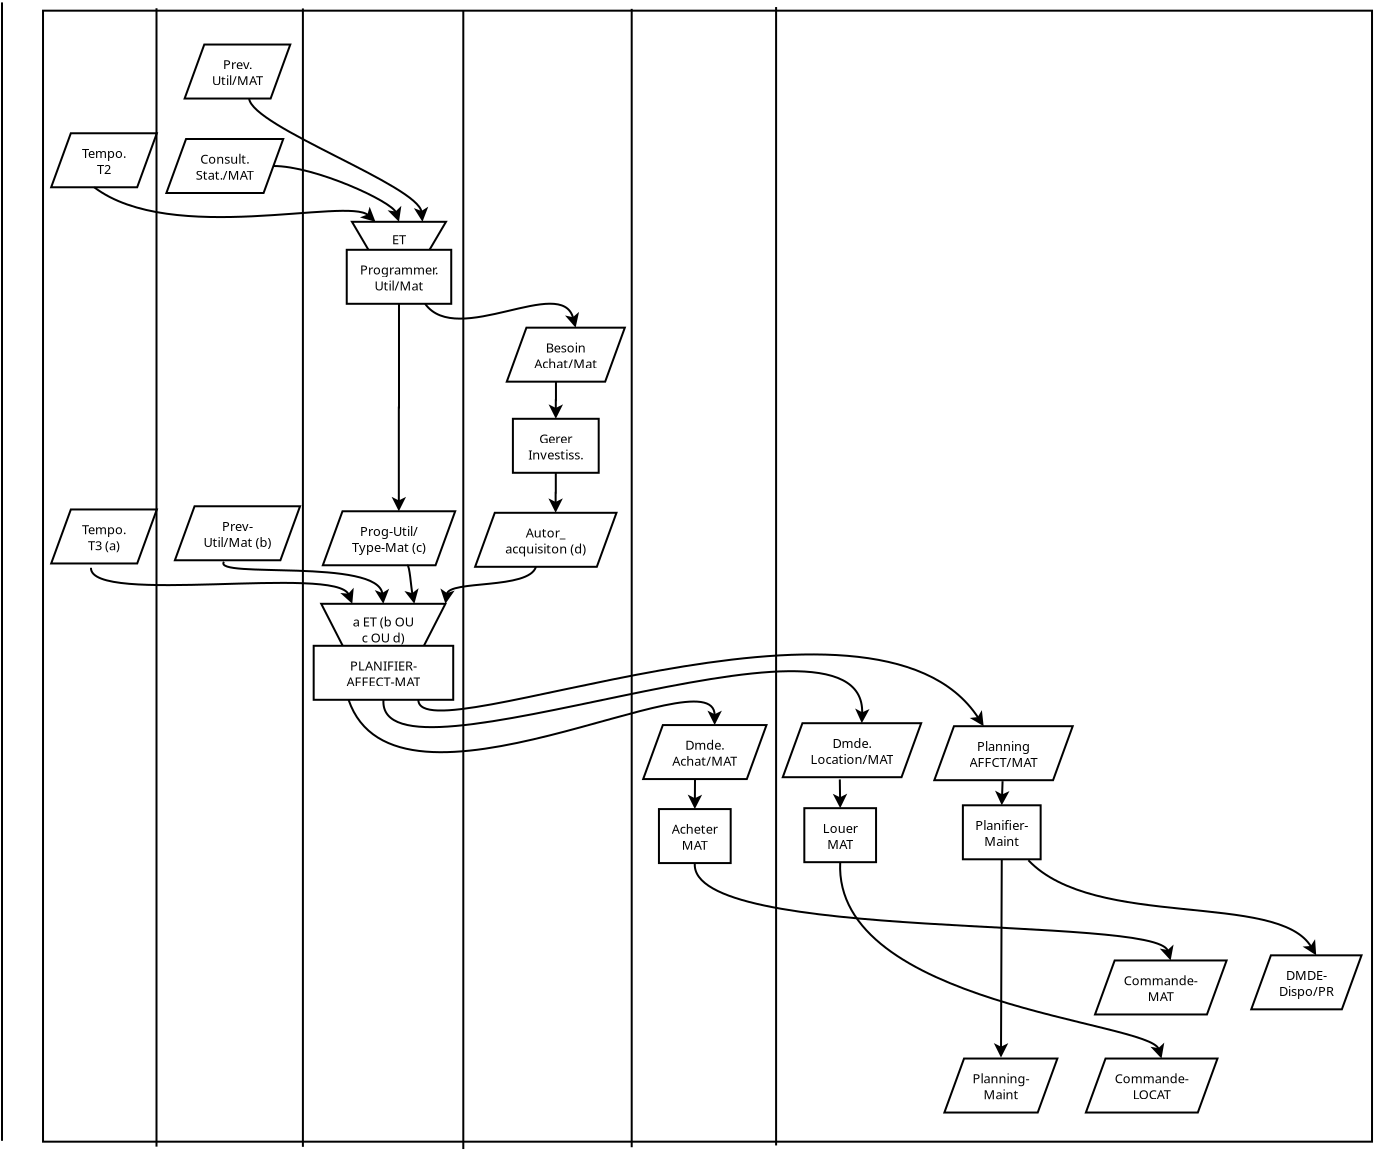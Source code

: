 <?xml version="1.0" encoding="UTF-8"?>
<dia:diagram xmlns:dia="http://www.lysator.liu.se/~alla/dia/">
  <dia:layer name="Arrière-plan" visible="true" active="true">
    <dia:object type="Flowchart - Parallelogram" version="0" id="O0">
      <dia:attribute name="obj_pos">
        <dia:point val="-5.954,11.137"/>
      </dia:attribute>
      <dia:attribute name="obj_bb">
        <dia:rectangle val="-6.004,11.088;-0.621,13.887"/>
      </dia:attribute>
      <dia:attribute name="elem_corner">
        <dia:point val="-5.954,11.137"/>
      </dia:attribute>
      <dia:attribute name="elem_width">
        <dia:real val="5.283"/>
      </dia:attribute>
      <dia:attribute name="elem_height">
        <dia:real val="2.7"/>
      </dia:attribute>
      <dia:attribute name="show_background">
        <dia:boolean val="true"/>
      </dia:attribute>
      <dia:attribute name="shear_angle">
        <dia:real val="70"/>
      </dia:attribute>
      <dia:attribute name="padding">
        <dia:real val="0.5"/>
      </dia:attribute>
      <dia:attribute name="text">
        <dia:composite type="text">
          <dia:attribute name="string">
            <dia:string>#Prev.
Util/MAT#</dia:string>
          </dia:attribute>
          <dia:attribute name="font">
            <dia:font family="sans" style="0" name="Helvetica"/>
          </dia:attribute>
          <dia:attribute name="height">
            <dia:real val="0.8"/>
          </dia:attribute>
          <dia:attribute name="pos">
            <dia:point val="-3.312,12.283"/>
          </dia:attribute>
          <dia:attribute name="color">
            <dia:color val="#000000"/>
          </dia:attribute>
          <dia:attribute name="alignment">
            <dia:enum val="1"/>
          </dia:attribute>
        </dia:composite>
      </dia:attribute>
    </dia:object>
    <dia:object type="Flowchart - Parallelogram" version="0" id="O1">
      <dia:attribute name="obj_pos">
        <dia:point val="-12.626,15.572"/>
      </dia:attribute>
      <dia:attribute name="obj_bb">
        <dia:rectangle val="-12.676,15.523;-7.294,18.323"/>
      </dia:attribute>
      <dia:attribute name="elem_corner">
        <dia:point val="-12.626,15.572"/>
      </dia:attribute>
      <dia:attribute name="elem_width">
        <dia:real val="5.283"/>
      </dia:attribute>
      <dia:attribute name="elem_height">
        <dia:real val="2.7"/>
      </dia:attribute>
      <dia:attribute name="show_background">
        <dia:boolean val="true"/>
      </dia:attribute>
      <dia:attribute name="shear_angle">
        <dia:real val="70"/>
      </dia:attribute>
      <dia:attribute name="padding">
        <dia:real val="0.5"/>
      </dia:attribute>
      <dia:attribute name="text">
        <dia:composite type="text">
          <dia:attribute name="string">
            <dia:string>#Tempo.
T2#</dia:string>
          </dia:attribute>
          <dia:attribute name="font">
            <dia:font family="sans" style="0" name="Helvetica"/>
          </dia:attribute>
          <dia:attribute name="height">
            <dia:real val="0.8"/>
          </dia:attribute>
          <dia:attribute name="pos">
            <dia:point val="-9.985,16.718"/>
          </dia:attribute>
          <dia:attribute name="color">
            <dia:color val="#000000"/>
          </dia:attribute>
          <dia:attribute name="alignment">
            <dia:enum val="1"/>
          </dia:attribute>
        </dia:composite>
      </dia:attribute>
    </dia:object>
    <dia:object type="Standard - Text" version="1" id="O2">
      <dia:attribute name="obj_pos">
        <dia:point val="-7.162,19.55"/>
      </dia:attribute>
      <dia:attribute name="obj_bb">
        <dia:rectangle val="-7.162,18.955;-7.162,19.703"/>
      </dia:attribute>
      <dia:attribute name="text">
        <dia:composite type="text">
          <dia:attribute name="string">
            <dia:string>##</dia:string>
          </dia:attribute>
          <dia:attribute name="font">
            <dia:font family="sans" style="0" name="Helvetica"/>
          </dia:attribute>
          <dia:attribute name="height">
            <dia:real val="0.8"/>
          </dia:attribute>
          <dia:attribute name="pos">
            <dia:point val="-7.162,19.55"/>
          </dia:attribute>
          <dia:attribute name="color">
            <dia:color val="#000000"/>
          </dia:attribute>
          <dia:attribute name="alignment">
            <dia:enum val="0"/>
          </dia:attribute>
        </dia:composite>
      </dia:attribute>
      <dia:attribute name="valign">
        <dia:enum val="3"/>
      </dia:attribute>
    </dia:object>
    <dia:object type="Flowchart - Parallelogram" version="0" id="O3">
      <dia:attribute name="obj_pos">
        <dia:point val="-12.626,34.385"/>
      </dia:attribute>
      <dia:attribute name="obj_bb">
        <dia:rectangle val="-12.676,34.335;-7.294,37.135"/>
      </dia:attribute>
      <dia:attribute name="elem_corner">
        <dia:point val="-12.626,34.385"/>
      </dia:attribute>
      <dia:attribute name="elem_width">
        <dia:real val="5.283"/>
      </dia:attribute>
      <dia:attribute name="elem_height">
        <dia:real val="2.7"/>
      </dia:attribute>
      <dia:attribute name="show_background">
        <dia:boolean val="true"/>
      </dia:attribute>
      <dia:attribute name="shear_angle">
        <dia:real val="70"/>
      </dia:attribute>
      <dia:attribute name="padding">
        <dia:real val="0.5"/>
      </dia:attribute>
      <dia:attribute name="text">
        <dia:composite type="text">
          <dia:attribute name="string">
            <dia:string>#Tempo.
T3 (a)#</dia:string>
          </dia:attribute>
          <dia:attribute name="font">
            <dia:font family="sans" style="0" name="Helvetica"/>
          </dia:attribute>
          <dia:attribute name="height">
            <dia:real val="0.8"/>
          </dia:attribute>
          <dia:attribute name="pos">
            <dia:point val="-9.985,35.53"/>
          </dia:attribute>
          <dia:attribute name="color">
            <dia:color val="#000000"/>
          </dia:attribute>
          <dia:attribute name="alignment">
            <dia:enum val="1"/>
          </dia:attribute>
        </dia:composite>
      </dia:attribute>
    </dia:object>
    <dia:group>
      <dia:object type="Flowchart - Manual Operation" version="1" id="O4">
        <dia:attribute name="obj_pos">
          <dia:point val="2.414,20"/>
        </dia:attribute>
        <dia:attribute name="obj_bb">
          <dia:rectangle val="2.327,19.95;7.202,21.65"/>
        </dia:attribute>
        <dia:attribute name="meta">
          <dia:composite type="dict"/>
        </dia:attribute>
        <dia:attribute name="elem_corner">
          <dia:point val="2.414,20"/>
        </dia:attribute>
        <dia:attribute name="elem_width">
          <dia:real val="4.7"/>
        </dia:attribute>
        <dia:attribute name="elem_height">
          <dia:real val="1.6"/>
        </dia:attribute>
        <dia:attribute name="line_width">
          <dia:real val="0.1"/>
        </dia:attribute>
        <dia:attribute name="line_colour">
          <dia:color val="#000000"/>
        </dia:attribute>
        <dia:attribute name="fill_colour">
          <dia:color val="#ffffff"/>
        </dia:attribute>
        <dia:attribute name="show_background">
          <dia:boolean val="true"/>
        </dia:attribute>
        <dia:attribute name="line_style">
          <dia:enum val="0"/>
          <dia:real val="1"/>
        </dia:attribute>
        <dia:attribute name="padding">
          <dia:real val="0.1"/>
        </dia:attribute>
        <dia:attribute name="text">
          <dia:composite type="text">
            <dia:attribute name="string">
              <dia:string>#ET#</dia:string>
            </dia:attribute>
            <dia:attribute name="font">
              <dia:font family="sans" style="0" name="Helvetica"/>
            </dia:attribute>
            <dia:attribute name="height">
              <dia:real val="0.8"/>
            </dia:attribute>
            <dia:attribute name="pos">
              <dia:point val="4.764,21"/>
            </dia:attribute>
            <dia:attribute name="color">
              <dia:color val="#000000"/>
            </dia:attribute>
            <dia:attribute name="alignment">
              <dia:enum val="1"/>
            </dia:attribute>
          </dia:composite>
        </dia:attribute>
        <dia:attribute name="flip_horizontal">
          <dia:boolean val="false"/>
        </dia:attribute>
        <dia:attribute name="flip_vertical">
          <dia:boolean val="false"/>
        </dia:attribute>
        <dia:attribute name="subscale">
          <dia:real val="1"/>
        </dia:attribute>
      </dia:object>
      <dia:object type="Flowchart - Box" version="0" id="O5">
        <dia:attribute name="obj_pos">
          <dia:point val="2.152,21.4"/>
        </dia:attribute>
        <dia:attribute name="obj_bb">
          <dia:rectangle val="2.102,21.35;7.427,24.15"/>
        </dia:attribute>
        <dia:attribute name="elem_corner">
          <dia:point val="2.152,21.4"/>
        </dia:attribute>
        <dia:attribute name="elem_width">
          <dia:real val="5.225"/>
        </dia:attribute>
        <dia:attribute name="elem_height">
          <dia:real val="2.7"/>
        </dia:attribute>
        <dia:attribute name="show_background">
          <dia:boolean val="true"/>
        </dia:attribute>
        <dia:attribute name="padding">
          <dia:real val="0.5"/>
        </dia:attribute>
        <dia:attribute name="text">
          <dia:composite type="text">
            <dia:attribute name="string">
              <dia:string>#Programmer.
Util/Mat#</dia:string>
            </dia:attribute>
            <dia:attribute name="font">
              <dia:font family="sans" style="0" name="Helvetica"/>
            </dia:attribute>
            <dia:attribute name="height">
              <dia:real val="0.8"/>
            </dia:attribute>
            <dia:attribute name="pos">
              <dia:point val="4.764,22.545"/>
            </dia:attribute>
            <dia:attribute name="color">
              <dia:color val="#000000"/>
            </dia:attribute>
            <dia:attribute name="alignment">
              <dia:enum val="1"/>
            </dia:attribute>
          </dia:composite>
        </dia:attribute>
      </dia:object>
    </dia:group>
    <dia:object type="Standard - BezierLine" version="0" id="O6">
      <dia:attribute name="obj_pos">
        <dia:point val="-2.729,13.838"/>
      </dia:attribute>
      <dia:attribute name="obj_bb">
        <dia:rectangle val="-2.784,13.782;6.228,20"/>
      </dia:attribute>
      <dia:attribute name="bez_points">
        <dia:point val="-2.729,13.838"/>
        <dia:point val="-2.575,15.25"/>
        <dia:point val="5.761,18.2"/>
        <dia:point val="5.939,20"/>
      </dia:attribute>
      <dia:attribute name="corner_types">
        <dia:enum val="0"/>
        <dia:enum val="0"/>
      </dia:attribute>
      <dia:attribute name="end_arrow">
        <dia:enum val="22"/>
      </dia:attribute>
      <dia:attribute name="end_arrow_length">
        <dia:real val="0.5"/>
      </dia:attribute>
      <dia:attribute name="end_arrow_width">
        <dia:real val="0.5"/>
      </dia:attribute>
      <dia:connections>
        <dia:connection handle="0" to="O0" connection="14"/>
        <dia:connection handle="3" to="O4" connection="3"/>
      </dia:connections>
    </dia:object>
    <dia:object type="Standard - BezierLine" version="0" id="O7">
      <dia:attribute name="obj_pos">
        <dia:point val="-10.476,18.273"/>
      </dia:attribute>
      <dia:attribute name="obj_bb">
        <dia:rectangle val="-10.546,18.202;3.589,20"/>
      </dia:attribute>
      <dia:attribute name="bez_points">
        <dia:point val="-10.476,18.273"/>
        <dia:point val="-6.624,21.2"/>
        <dia:point val="2.214,18.75"/>
        <dia:point val="3.589,20"/>
      </dia:attribute>
      <dia:attribute name="corner_types">
        <dia:enum val="0"/>
        <dia:enum val="0"/>
      </dia:attribute>
      <dia:attribute name="end_arrow">
        <dia:enum val="22"/>
      </dia:attribute>
      <dia:attribute name="end_arrow_length">
        <dia:real val="0.5"/>
      </dia:attribute>
      <dia:attribute name="end_arrow_width">
        <dia:real val="0.5"/>
      </dia:attribute>
      <dia:connections>
        <dia:connection handle="0" to="O1" connection="13"/>
        <dia:connection handle="3" to="O4" connection="1"/>
      </dia:connections>
    </dia:object>
    <dia:object type="Flowchart - Parallelogram" version="0" id="O8">
      <dia:attribute name="obj_pos">
        <dia:point val="10.153,25.295"/>
      </dia:attribute>
      <dia:attribute name="obj_bb">
        <dia:rectangle val="10.103,25.245;16.106,28.045"/>
      </dia:attribute>
      <dia:attribute name="elem_corner">
        <dia:point val="10.153,25.295"/>
      </dia:attribute>
      <dia:attribute name="elem_width">
        <dia:real val="5.903"/>
      </dia:attribute>
      <dia:attribute name="elem_height">
        <dia:real val="2.7"/>
      </dia:attribute>
      <dia:attribute name="show_background">
        <dia:boolean val="true"/>
      </dia:attribute>
      <dia:attribute name="shear_angle">
        <dia:real val="70"/>
      </dia:attribute>
      <dia:attribute name="padding">
        <dia:real val="0.5"/>
      </dia:attribute>
      <dia:attribute name="text">
        <dia:composite type="text">
          <dia:attribute name="string">
            <dia:string>#Besoin
Achat/Mat#</dia:string>
          </dia:attribute>
          <dia:attribute name="font">
            <dia:font family="sans" style="0" name="Helvetica"/>
          </dia:attribute>
          <dia:attribute name="height">
            <dia:real val="0.8"/>
          </dia:attribute>
          <dia:attribute name="pos">
            <dia:point val="13.104,26.44"/>
          </dia:attribute>
          <dia:attribute name="color">
            <dia:color val="#000000"/>
          </dia:attribute>
          <dia:attribute name="alignment">
            <dia:enum val="1"/>
          </dia:attribute>
        </dia:composite>
      </dia:attribute>
    </dia:object>
    <dia:object type="Flowchart - Box" version="0" id="O9">
      <dia:attribute name="obj_pos">
        <dia:point val="10.46,29.85"/>
      </dia:attribute>
      <dia:attribute name="obj_bb">
        <dia:rectangle val="10.409,29.8;14.8,32.6"/>
      </dia:attribute>
      <dia:attribute name="elem_corner">
        <dia:point val="10.46,29.85"/>
      </dia:attribute>
      <dia:attribute name="elem_width">
        <dia:real val="4.29"/>
      </dia:attribute>
      <dia:attribute name="elem_height">
        <dia:real val="2.7"/>
      </dia:attribute>
      <dia:attribute name="show_background">
        <dia:boolean val="true"/>
      </dia:attribute>
      <dia:attribute name="padding">
        <dia:real val="0.5"/>
      </dia:attribute>
      <dia:attribute name="text">
        <dia:composite type="text">
          <dia:attribute name="string">
            <dia:string>#Gerer
Investiss.#</dia:string>
          </dia:attribute>
          <dia:attribute name="font">
            <dia:font family="sans" style="0" name="Helvetica"/>
          </dia:attribute>
          <dia:attribute name="height">
            <dia:real val="0.8"/>
          </dia:attribute>
          <dia:attribute name="pos">
            <dia:point val="12.604,30.995"/>
          </dia:attribute>
          <dia:attribute name="color">
            <dia:color val="#000000"/>
          </dia:attribute>
          <dia:attribute name="alignment">
            <dia:enum val="1"/>
          </dia:attribute>
        </dia:composite>
      </dia:attribute>
    </dia:object>
    <dia:object type="Flowchart - Parallelogram" version="0" id="O10">
      <dia:attribute name="obj_pos">
        <dia:point val="8.571,34.55"/>
      </dia:attribute>
      <dia:attribute name="obj_bb">
        <dia:rectangle val="8.521,34.5;15.688,37.3"/>
      </dia:attribute>
      <dia:attribute name="elem_corner">
        <dia:point val="8.571,34.55"/>
      </dia:attribute>
      <dia:attribute name="elem_width">
        <dia:real val="7.068"/>
      </dia:attribute>
      <dia:attribute name="elem_height">
        <dia:real val="2.7"/>
      </dia:attribute>
      <dia:attribute name="show_background">
        <dia:boolean val="true"/>
      </dia:attribute>
      <dia:attribute name="shear_angle">
        <dia:real val="70"/>
      </dia:attribute>
      <dia:attribute name="padding">
        <dia:real val="0.5"/>
      </dia:attribute>
      <dia:attribute name="text">
        <dia:composite type="text">
          <dia:attribute name="string">
            <dia:string>#Autor_
acquisiton (d)#</dia:string>
          </dia:attribute>
          <dia:attribute name="font">
            <dia:font family="sans" style="0" name="Helvetica"/>
          </dia:attribute>
          <dia:attribute name="height">
            <dia:real val="0.8"/>
          </dia:attribute>
          <dia:attribute name="pos">
            <dia:point val="12.104,35.695"/>
          </dia:attribute>
          <dia:attribute name="color">
            <dia:color val="#000000"/>
          </dia:attribute>
          <dia:attribute name="alignment">
            <dia:enum val="1"/>
          </dia:attribute>
        </dia:composite>
      </dia:attribute>
    </dia:object>
    <dia:object type="Standard - ZigZagLine" version="1" id="O11">
      <dia:attribute name="obj_pos">
        <dia:point val="12.613,27.995"/>
      </dia:attribute>
      <dia:attribute name="obj_bb">
        <dia:rectangle val="12.243,27.945;12.966,29.962"/>
      </dia:attribute>
      <dia:attribute name="orth_points">
        <dia:point val="12.613,27.995"/>
        <dia:point val="12.613,28.922"/>
        <dia:point val="12.604,28.922"/>
        <dia:point val="12.604,29.85"/>
      </dia:attribute>
      <dia:attribute name="orth_orient">
        <dia:enum val="1"/>
        <dia:enum val="0"/>
        <dia:enum val="1"/>
      </dia:attribute>
      <dia:attribute name="autorouting">
        <dia:boolean val="true"/>
      </dia:attribute>
      <dia:attribute name="end_arrow">
        <dia:enum val="22"/>
      </dia:attribute>
      <dia:attribute name="end_arrow_length">
        <dia:real val="0.5"/>
      </dia:attribute>
      <dia:attribute name="end_arrow_width">
        <dia:real val="0.5"/>
      </dia:attribute>
      <dia:connections>
        <dia:connection handle="0" to="O8" connection="13"/>
        <dia:connection handle="1" to="O9" connection="2"/>
      </dia:connections>
    </dia:object>
    <dia:object type="Standard - ZigZagLine" version="1" id="O12">
      <dia:attribute name="obj_pos">
        <dia:point val="12.604,32.55"/>
      </dia:attribute>
      <dia:attribute name="obj_bb">
        <dia:rectangle val="12.234,32.5;12.958,34.662"/>
      </dia:attribute>
      <dia:attribute name="orth_points">
        <dia:point val="12.604,32.55"/>
        <dia:point val="12.604,33.55"/>
        <dia:point val="12.596,33.55"/>
        <dia:point val="12.596,34.55"/>
      </dia:attribute>
      <dia:attribute name="orth_orient">
        <dia:enum val="1"/>
        <dia:enum val="0"/>
        <dia:enum val="1"/>
      </dia:attribute>
      <dia:attribute name="autorouting">
        <dia:boolean val="true"/>
      </dia:attribute>
      <dia:attribute name="end_arrow">
        <dia:enum val="22"/>
      </dia:attribute>
      <dia:attribute name="end_arrow_length">
        <dia:real val="0.5"/>
      </dia:attribute>
      <dia:attribute name="end_arrow_width">
        <dia:real val="0.5"/>
      </dia:attribute>
      <dia:connections>
        <dia:connection handle="0" to="O9" connection="13"/>
        <dia:connection handle="1" to="O10" connection="2"/>
      </dia:connections>
    </dia:object>
    <dia:object type="Flowchart - Parallelogram" version="0" id="O13">
      <dia:attribute name="obj_pos">
        <dia:point val="0.956,34.475"/>
      </dia:attribute>
      <dia:attribute name="obj_bb">
        <dia:rectangle val="0.906,34.425;7.623,37.225"/>
      </dia:attribute>
      <dia:attribute name="elem_corner">
        <dia:point val="0.956,34.475"/>
      </dia:attribute>
      <dia:attribute name="elem_width">
        <dia:real val="6.618"/>
      </dia:attribute>
      <dia:attribute name="elem_height">
        <dia:real val="2.7"/>
      </dia:attribute>
      <dia:attribute name="show_background">
        <dia:boolean val="true"/>
      </dia:attribute>
      <dia:attribute name="shear_angle">
        <dia:real val="70"/>
      </dia:attribute>
      <dia:attribute name="padding">
        <dia:real val="0.5"/>
      </dia:attribute>
      <dia:attribute name="text">
        <dia:composite type="text">
          <dia:attribute name="string">
            <dia:string>#Prog-Util/
Type-Mat (c)#</dia:string>
          </dia:attribute>
          <dia:attribute name="font">
            <dia:font family="sans" style="0" name="Helvetica"/>
          </dia:attribute>
          <dia:attribute name="height">
            <dia:real val="0.8"/>
          </dia:attribute>
          <dia:attribute name="pos">
            <dia:point val="4.264,35.62"/>
          </dia:attribute>
          <dia:attribute name="color">
            <dia:color val="#000000"/>
          </dia:attribute>
          <dia:attribute name="alignment">
            <dia:enum val="1"/>
          </dia:attribute>
        </dia:composite>
      </dia:attribute>
    </dia:object>
    <dia:object type="Standard - ZigZagLine" version="1" id="O14">
      <dia:attribute name="obj_pos">
        <dia:point val="4.764,24.1"/>
      </dia:attribute>
      <dia:attribute name="obj_bb">
        <dia:rectangle val="4.394,24.05;5.118,34.587"/>
      </dia:attribute>
      <dia:attribute name="orth_points">
        <dia:point val="4.764,24.1"/>
        <dia:point val="4.764,29.288"/>
        <dia:point val="4.756,29.288"/>
        <dia:point val="4.756,34.475"/>
      </dia:attribute>
      <dia:attribute name="orth_orient">
        <dia:enum val="1"/>
        <dia:enum val="0"/>
        <dia:enum val="1"/>
      </dia:attribute>
      <dia:attribute name="autorouting">
        <dia:boolean val="true"/>
      </dia:attribute>
      <dia:attribute name="end_arrow">
        <dia:enum val="22"/>
      </dia:attribute>
      <dia:attribute name="end_arrow_length">
        <dia:real val="0.5"/>
      </dia:attribute>
      <dia:attribute name="end_arrow_width">
        <dia:real val="0.5"/>
      </dia:attribute>
      <dia:connections>
        <dia:connection handle="0" to="O5" connection="13"/>
        <dia:connection handle="1" to="O13" connection="2"/>
      </dia:connections>
    </dia:object>
    <dia:object type="Flowchart - Parallelogram" version="0" id="O15">
      <dia:attribute name="obj_pos">
        <dia:point val="-6.441,34.225"/>
      </dia:attribute>
      <dia:attribute name="obj_bb">
        <dia:rectangle val="-6.491,34.175;-0.134,36.975"/>
      </dia:attribute>
      <dia:attribute name="elem_corner">
        <dia:point val="-6.441,34.225"/>
      </dia:attribute>
      <dia:attribute name="elem_width">
        <dia:real val="6.258"/>
      </dia:attribute>
      <dia:attribute name="elem_height">
        <dia:real val="2.7"/>
      </dia:attribute>
      <dia:attribute name="show_background">
        <dia:boolean val="true"/>
      </dia:attribute>
      <dia:attribute name="shear_angle">
        <dia:real val="70"/>
      </dia:attribute>
      <dia:attribute name="padding">
        <dia:real val="0.5"/>
      </dia:attribute>
      <dia:attribute name="text">
        <dia:composite type="text">
          <dia:attribute name="string">
            <dia:string>#Prev-
Util/Mat (b)#</dia:string>
          </dia:attribute>
          <dia:attribute name="font">
            <dia:font family="sans" style="0" name="Helvetica"/>
          </dia:attribute>
          <dia:attribute name="height">
            <dia:real val="0.8"/>
          </dia:attribute>
          <dia:attribute name="pos">
            <dia:point val="-3.312,35.37"/>
          </dia:attribute>
          <dia:attribute name="color">
            <dia:color val="#000000"/>
          </dia:attribute>
          <dia:attribute name="alignment">
            <dia:enum val="1"/>
          </dia:attribute>
        </dia:composite>
      </dia:attribute>
    </dia:object>
    <dia:object type="Standard - Text" version="1" id="O16">
      <dia:attribute name="obj_pos">
        <dia:point val="-3.312,35.575"/>
      </dia:attribute>
      <dia:attribute name="obj_bb">
        <dia:rectangle val="-3.312,34.98;-3.312,35.727"/>
      </dia:attribute>
      <dia:attribute name="text">
        <dia:composite type="text">
          <dia:attribute name="string">
            <dia:string>##</dia:string>
          </dia:attribute>
          <dia:attribute name="font">
            <dia:font family="sans" style="0" name="Helvetica"/>
          </dia:attribute>
          <dia:attribute name="height">
            <dia:real val="0.8"/>
          </dia:attribute>
          <dia:attribute name="pos">
            <dia:point val="-3.312,35.575"/>
          </dia:attribute>
          <dia:attribute name="color">
            <dia:color val="#000000"/>
          </dia:attribute>
          <dia:attribute name="alignment">
            <dia:enum val="0"/>
          </dia:attribute>
        </dia:composite>
      </dia:attribute>
      <dia:attribute name="valign">
        <dia:enum val="3"/>
      </dia:attribute>
      <dia:connections>
        <dia:connection handle="0" to="O15" connection="16"/>
      </dia:connections>
    </dia:object>
    <dia:object type="Standard - Text" version="1" id="O17">
      <dia:attribute name="obj_pos">
        <dia:point val="-9.985,35.735"/>
      </dia:attribute>
      <dia:attribute name="obj_bb">
        <dia:rectangle val="-9.985,35.14;-9.985,35.888"/>
      </dia:attribute>
      <dia:attribute name="text">
        <dia:composite type="text">
          <dia:attribute name="string">
            <dia:string>##</dia:string>
          </dia:attribute>
          <dia:attribute name="font">
            <dia:font family="sans" style="0" name="Helvetica"/>
          </dia:attribute>
          <dia:attribute name="height">
            <dia:real val="0.8"/>
          </dia:attribute>
          <dia:attribute name="pos">
            <dia:point val="-9.985,35.735"/>
          </dia:attribute>
          <dia:attribute name="color">
            <dia:color val="#000000"/>
          </dia:attribute>
          <dia:attribute name="alignment">
            <dia:enum val="0"/>
          </dia:attribute>
        </dia:composite>
      </dia:attribute>
      <dia:attribute name="valign">
        <dia:enum val="3"/>
      </dia:attribute>
      <dia:connections>
        <dia:connection handle="0" to="O3" connection="16"/>
      </dia:connections>
    </dia:object>
    <dia:object type="Standard - Text" version="1" id="O18">
      <dia:attribute name="obj_pos">
        <dia:point val="12.104,35.9"/>
      </dia:attribute>
      <dia:attribute name="obj_bb">
        <dia:rectangle val="12.104,35.305;12.104,36.053"/>
      </dia:attribute>
      <dia:attribute name="text">
        <dia:composite type="text">
          <dia:attribute name="string">
            <dia:string>##</dia:string>
          </dia:attribute>
          <dia:attribute name="font">
            <dia:font family="sans" style="0" name="Helvetica"/>
          </dia:attribute>
          <dia:attribute name="height">
            <dia:real val="0.8"/>
          </dia:attribute>
          <dia:attribute name="pos">
            <dia:point val="12.104,35.9"/>
          </dia:attribute>
          <dia:attribute name="color">
            <dia:color val="#000000"/>
          </dia:attribute>
          <dia:attribute name="alignment">
            <dia:enum val="0"/>
          </dia:attribute>
        </dia:composite>
      </dia:attribute>
      <dia:attribute name="valign">
        <dia:enum val="3"/>
      </dia:attribute>
      <dia:connections>
        <dia:connection handle="0" to="O10" connection="16"/>
      </dia:connections>
    </dia:object>
    <dia:object type="Standard - BezierLine" version="0" id="O19">
      <dia:attribute name="obj_pos">
        <dia:point val="6.071,24.1"/>
      </dia:attribute>
      <dia:attribute name="obj_bb">
        <dia:rectangle val="6.001,24.03;13.767,25.295"/>
      </dia:attribute>
      <dia:attribute name="bez_points">
        <dia:point val="6.071,24.1"/>
        <dia:point val="7.663,26.325"/>
        <dia:point val="12.912,22.625"/>
        <dia:point val="13.596,25.295"/>
      </dia:attribute>
      <dia:attribute name="corner_types">
        <dia:enum val="0"/>
        <dia:enum val="0"/>
      </dia:attribute>
      <dia:attribute name="end_arrow">
        <dia:enum val="22"/>
      </dia:attribute>
      <dia:attribute name="end_arrow_length">
        <dia:real val="0.5"/>
      </dia:attribute>
      <dia:attribute name="end_arrow_width">
        <dia:real val="0.5"/>
      </dia:attribute>
      <dia:connections>
        <dia:connection handle="0" to="O5" connection="14"/>
        <dia:connection handle="3" to="O8" connection="2"/>
      </dia:connections>
    </dia:object>
    <dia:object type="Flowchart - Manual Operation" version="1" id="O20">
      <dia:attribute name="obj_pos">
        <dia:point val="0.877,39.1"/>
      </dia:attribute>
      <dia:attribute name="obj_bb">
        <dia:rectangle val="0.795,39.05;7.167,41.575"/>
      </dia:attribute>
      <dia:attribute name="meta">
        <dia:composite type="dict"/>
      </dia:attribute>
      <dia:attribute name="elem_corner">
        <dia:point val="0.877,39.1"/>
      </dia:attribute>
      <dia:attribute name="elem_width">
        <dia:real val="6.208"/>
      </dia:attribute>
      <dia:attribute name="elem_height">
        <dia:real val="2.425"/>
      </dia:attribute>
      <dia:attribute name="line_width">
        <dia:real val="0.1"/>
      </dia:attribute>
      <dia:attribute name="line_colour">
        <dia:color val="#000000"/>
      </dia:attribute>
      <dia:attribute name="fill_colour">
        <dia:color val="#ffffff"/>
      </dia:attribute>
      <dia:attribute name="show_background">
        <dia:boolean val="true"/>
      </dia:attribute>
      <dia:attribute name="line_style">
        <dia:enum val="0"/>
        <dia:real val="1"/>
      </dia:attribute>
      <dia:attribute name="padding">
        <dia:real val="0.1"/>
      </dia:attribute>
      <dia:attribute name="text">
        <dia:composite type="text">
          <dia:attribute name="string">
            <dia:string>#a ET (b OU
c OU d)#</dia:string>
          </dia:attribute>
          <dia:attribute name="font">
            <dia:font family="sans" style="0" name="Helvetica"/>
          </dia:attribute>
          <dia:attribute name="height">
            <dia:real val="0.8"/>
          </dia:attribute>
          <dia:attribute name="pos">
            <dia:point val="3.981,40.112"/>
          </dia:attribute>
          <dia:attribute name="color">
            <dia:color val="#000000"/>
          </dia:attribute>
          <dia:attribute name="alignment">
            <dia:enum val="1"/>
          </dia:attribute>
        </dia:composite>
      </dia:attribute>
      <dia:attribute name="flip_horizontal">
        <dia:boolean val="false"/>
      </dia:attribute>
      <dia:attribute name="flip_vertical">
        <dia:boolean val="false"/>
      </dia:attribute>
      <dia:attribute name="subscale">
        <dia:real val="1"/>
      </dia:attribute>
    </dia:object>
    <dia:object type="Flowchart - Box" version="0" id="O21">
      <dia:attribute name="obj_pos">
        <dia:point val="0.499,41.2"/>
      </dia:attribute>
      <dia:attribute name="obj_bb">
        <dia:rectangle val="0.449,41.15;7.526,43.95"/>
      </dia:attribute>
      <dia:attribute name="elem_corner">
        <dia:point val="0.499,41.2"/>
      </dia:attribute>
      <dia:attribute name="elem_width">
        <dia:real val="6.977"/>
      </dia:attribute>
      <dia:attribute name="elem_height">
        <dia:real val="2.7"/>
      </dia:attribute>
      <dia:attribute name="show_background">
        <dia:boolean val="true"/>
      </dia:attribute>
      <dia:attribute name="padding">
        <dia:real val="0.5"/>
      </dia:attribute>
      <dia:attribute name="text">
        <dia:composite type="text">
          <dia:attribute name="string">
            <dia:string>#PLANIFIER-
AFFECT-MAT#</dia:string>
          </dia:attribute>
          <dia:attribute name="font">
            <dia:font family="sans" style="0" name="Helvetica"/>
          </dia:attribute>
          <dia:attribute name="height">
            <dia:real val="0.8"/>
          </dia:attribute>
          <dia:attribute name="pos">
            <dia:point val="3.988,42.345"/>
          </dia:attribute>
          <dia:attribute name="color">
            <dia:color val="#000000"/>
          </dia:attribute>
          <dia:attribute name="alignment">
            <dia:enum val="1"/>
          </dia:attribute>
        </dia:composite>
      </dia:attribute>
    </dia:object>
    <dia:object type="Standard - Text" version="1" id="O22">
      <dia:attribute name="obj_pos">
        <dia:point val="3.981,40.312"/>
      </dia:attribute>
      <dia:attribute name="obj_bb">
        <dia:rectangle val="3.981,39.718;3.981,40.465"/>
      </dia:attribute>
      <dia:attribute name="text">
        <dia:composite type="text">
          <dia:attribute name="string">
            <dia:string>##</dia:string>
          </dia:attribute>
          <dia:attribute name="font">
            <dia:font family="sans" style="0" name="Helvetica"/>
          </dia:attribute>
          <dia:attribute name="height">
            <dia:real val="0.8"/>
          </dia:attribute>
          <dia:attribute name="pos">
            <dia:point val="3.981,40.312"/>
          </dia:attribute>
          <dia:attribute name="color">
            <dia:color val="#000000"/>
          </dia:attribute>
          <dia:attribute name="alignment">
            <dia:enum val="0"/>
          </dia:attribute>
        </dia:composite>
      </dia:attribute>
      <dia:attribute name="valign">
        <dia:enum val="3"/>
      </dia:attribute>
      <dia:connections>
        <dia:connection handle="0" to="O20" connection="16"/>
      </dia:connections>
    </dia:object>
    <dia:object type="Standard - Text" version="1" id="O23">
      <dia:attribute name="obj_pos">
        <dia:point val="3.981,40.312"/>
      </dia:attribute>
      <dia:attribute name="obj_bb">
        <dia:rectangle val="3.981,39.718;3.981,40.465"/>
      </dia:attribute>
      <dia:attribute name="text">
        <dia:composite type="text">
          <dia:attribute name="string">
            <dia:string>##</dia:string>
          </dia:attribute>
          <dia:attribute name="font">
            <dia:font family="sans" style="0" name="Helvetica"/>
          </dia:attribute>
          <dia:attribute name="height">
            <dia:real val="0.8"/>
          </dia:attribute>
          <dia:attribute name="pos">
            <dia:point val="3.981,40.312"/>
          </dia:attribute>
          <dia:attribute name="color">
            <dia:color val="#000000"/>
          </dia:attribute>
          <dia:attribute name="alignment">
            <dia:enum val="0"/>
          </dia:attribute>
        </dia:composite>
      </dia:attribute>
      <dia:attribute name="valign">
        <dia:enum val="3"/>
      </dia:attribute>
      <dia:connections>
        <dia:connection handle="0" to="O20" connection="16"/>
      </dia:connections>
    </dia:object>
    <dia:object type="Standard - Text" version="1" id="O24">
      <dia:attribute name="obj_pos">
        <dia:point val="3.988,42.55"/>
      </dia:attribute>
      <dia:attribute name="obj_bb">
        <dia:rectangle val="3.988,41.955;3.988,42.703"/>
      </dia:attribute>
      <dia:attribute name="text">
        <dia:composite type="text">
          <dia:attribute name="string">
            <dia:string>##</dia:string>
          </dia:attribute>
          <dia:attribute name="font">
            <dia:font family="sans" style="0" name="Helvetica"/>
          </dia:attribute>
          <dia:attribute name="height">
            <dia:real val="0.8"/>
          </dia:attribute>
          <dia:attribute name="pos">
            <dia:point val="3.988,42.55"/>
          </dia:attribute>
          <dia:attribute name="color">
            <dia:color val="#000000"/>
          </dia:attribute>
          <dia:attribute name="alignment">
            <dia:enum val="0"/>
          </dia:attribute>
        </dia:composite>
      </dia:attribute>
      <dia:attribute name="valign">
        <dia:enum val="3"/>
      </dia:attribute>
      <dia:connections>
        <dia:connection handle="0" to="O21" connection="16"/>
      </dia:connections>
    </dia:object>
    <dia:object type="Standard - BezierLine" version="0" id="O25">
      <dia:attribute name="obj_pos">
        <dia:point val="-10.637,37.3"/>
      </dia:attribute>
      <dia:attribute name="obj_bb">
        <dia:rectangle val="-10.689,37.249;2.509,39.1"/>
      </dia:attribute>
      <dia:attribute name="bez_points">
        <dia:point val="-10.637,37.3"/>
        <dia:point val="-10.687,39.2"/>
        <dia:point val="1.663,37.15"/>
        <dia:point val="2.429,39.1"/>
      </dia:attribute>
      <dia:attribute name="corner_types">
        <dia:enum val="0"/>
        <dia:enum val="0"/>
      </dia:attribute>
      <dia:attribute name="end_arrow">
        <dia:enum val="22"/>
      </dia:attribute>
      <dia:attribute name="end_arrow_length">
        <dia:real val="0.5"/>
      </dia:attribute>
      <dia:attribute name="end_arrow_width">
        <dia:real val="0.5"/>
      </dia:attribute>
      <dia:connections>
        <dia:connection handle="3" to="O20" connection="1"/>
      </dia:connections>
    </dia:object>
    <dia:object type="Standard - BezierLine" version="0" id="O26">
      <dia:attribute name="obj_pos">
        <dia:point val="-3.987,37"/>
      </dia:attribute>
      <dia:attribute name="obj_bb">
        <dia:rectangle val="-4.068,36.93;4.273,39.1"/>
      </dia:attribute>
      <dia:attribute name="bez_points">
        <dia:point val="-3.987,37"/>
        <dia:point val="-4.587,37.85"/>
        <dia:point val="3.763,36.8"/>
        <dia:point val="3.981,39.1"/>
      </dia:attribute>
      <dia:attribute name="corner_types">
        <dia:enum val="0"/>
        <dia:enum val="0"/>
      </dia:attribute>
      <dia:attribute name="end_arrow">
        <dia:enum val="22"/>
      </dia:attribute>
      <dia:attribute name="end_arrow_length">
        <dia:real val="0.5"/>
      </dia:attribute>
      <dia:attribute name="end_arrow_width">
        <dia:real val="0.5"/>
      </dia:attribute>
      <dia:connections>
        <dia:connection handle="3" to="O20" connection="2"/>
      </dia:connections>
    </dia:object>
    <dia:object type="Standard - BezierLine" version="0" id="O27">
      <dia:attribute name="obj_pos">
        <dia:point val="5.182,37.175"/>
      </dia:attribute>
      <dia:attribute name="obj_bb">
        <dia:rectangle val="5.036,37.125;5.746,39.1"/>
      </dia:attribute>
      <dia:attribute name="bez_points">
        <dia:point val="5.182,37.175"/>
        <dia:point val="5.299,37.175"/>
        <dia:point val="5.363,38.25"/>
        <dia:point val="5.533,39.1"/>
      </dia:attribute>
      <dia:attribute name="corner_types">
        <dia:enum val="0"/>
        <dia:enum val="0"/>
      </dia:attribute>
      <dia:attribute name="end_arrow">
        <dia:enum val="22"/>
      </dia:attribute>
      <dia:attribute name="end_arrow_length">
        <dia:real val="0.5"/>
      </dia:attribute>
      <dia:attribute name="end_arrow_width">
        <dia:real val="0.5"/>
      </dia:attribute>
      <dia:connections>
        <dia:connection handle="0" to="O13" connection="14"/>
        <dia:connection handle="3" to="O20" connection="3"/>
      </dia:connections>
    </dia:object>
    <dia:object type="Standard - BezierLine" version="0" id="O28">
      <dia:attribute name="obj_pos">
        <dia:point val="11.613,37.25"/>
      </dia:attribute>
      <dia:attribute name="obj_bb">
        <dia:rectangle val="6.833,37.188;11.675,39.1"/>
      </dia:attribute>
      <dia:attribute name="bez_points">
        <dia:point val="11.613,37.25"/>
        <dia:point val="11.263,38.4"/>
        <dia:point val="7.263,37.9"/>
        <dia:point val="7.086,39.1"/>
      </dia:attribute>
      <dia:attribute name="corner_types">
        <dia:enum val="0"/>
        <dia:enum val="0"/>
      </dia:attribute>
      <dia:attribute name="end_arrow">
        <dia:enum val="22"/>
      </dia:attribute>
      <dia:attribute name="end_arrow_length">
        <dia:real val="0.5"/>
      </dia:attribute>
      <dia:attribute name="end_arrow_width">
        <dia:real val="0.5"/>
      </dia:attribute>
      <dia:connections>
        <dia:connection handle="0" to="O10" connection="13"/>
        <dia:connection handle="3" to="O20" connection="4"/>
      </dia:connections>
    </dia:object>
    <dia:object type="Flowchart - Parallelogram" version="0" id="O29">
      <dia:attribute name="obj_pos">
        <dia:point val="16.974,45.164"/>
      </dia:attribute>
      <dia:attribute name="obj_bb">
        <dia:rectangle val="16.924,45.114;23.189,47.914"/>
      </dia:attribute>
      <dia:attribute name="elem_corner">
        <dia:point val="16.974,45.164"/>
      </dia:attribute>
      <dia:attribute name="elem_width">
        <dia:real val="6.165"/>
      </dia:attribute>
      <dia:attribute name="elem_height">
        <dia:real val="2.7"/>
      </dia:attribute>
      <dia:attribute name="show_background">
        <dia:boolean val="true"/>
      </dia:attribute>
      <dia:attribute name="shear_angle">
        <dia:real val="70"/>
      </dia:attribute>
      <dia:attribute name="padding">
        <dia:real val="0.5"/>
      </dia:attribute>
      <dia:attribute name="text">
        <dia:composite type="text">
          <dia:attribute name="string">
            <dia:string>#Dmde.
Achat/MAT#</dia:string>
          </dia:attribute>
          <dia:attribute name="font">
            <dia:font family="sans" style="0" name="Helvetica"/>
          </dia:attribute>
          <dia:attribute name="height">
            <dia:real val="0.8"/>
          </dia:attribute>
          <dia:attribute name="pos">
            <dia:point val="20.056,46.309"/>
          </dia:attribute>
          <dia:attribute name="color">
            <dia:color val="#000000"/>
          </dia:attribute>
          <dia:attribute name="alignment">
            <dia:enum val="1"/>
          </dia:attribute>
        </dia:composite>
      </dia:attribute>
    </dia:object>
    <dia:object type="Standard - Text" version="1" id="O30">
      <dia:attribute name="obj_pos">
        <dia:point val="20.056,46.514"/>
      </dia:attribute>
      <dia:attribute name="obj_bb">
        <dia:rectangle val="20.056,45.919;20.056,46.667"/>
      </dia:attribute>
      <dia:attribute name="text">
        <dia:composite type="text">
          <dia:attribute name="string">
            <dia:string>##</dia:string>
          </dia:attribute>
          <dia:attribute name="font">
            <dia:font family="sans" style="0" name="Helvetica"/>
          </dia:attribute>
          <dia:attribute name="height">
            <dia:real val="0.8"/>
          </dia:attribute>
          <dia:attribute name="pos">
            <dia:point val="20.056,46.514"/>
          </dia:attribute>
          <dia:attribute name="color">
            <dia:color val="#000000"/>
          </dia:attribute>
          <dia:attribute name="alignment">
            <dia:enum val="0"/>
          </dia:attribute>
        </dia:composite>
      </dia:attribute>
      <dia:attribute name="valign">
        <dia:enum val="3"/>
      </dia:attribute>
      <dia:connections>
        <dia:connection handle="0" to="O29" connection="16"/>
      </dia:connections>
    </dia:object>
    <dia:object type="Flowchart - Parallelogram" version="0" id="O31">
      <dia:attribute name="obj_pos">
        <dia:point val="23.954,45.069"/>
      </dia:attribute>
      <dia:attribute name="obj_bb">
        <dia:rectangle val="23.904,45.019;30.924,47.819"/>
      </dia:attribute>
      <dia:attribute name="elem_corner">
        <dia:point val="23.954,45.069"/>
      </dia:attribute>
      <dia:attribute name="elem_width">
        <dia:real val="6.92"/>
      </dia:attribute>
      <dia:attribute name="elem_height">
        <dia:real val="2.7"/>
      </dia:attribute>
      <dia:attribute name="show_background">
        <dia:boolean val="true"/>
      </dia:attribute>
      <dia:attribute name="shear_angle">
        <dia:real val="70"/>
      </dia:attribute>
      <dia:attribute name="padding">
        <dia:real val="0.5"/>
      </dia:attribute>
      <dia:attribute name="text">
        <dia:composite type="text">
          <dia:attribute name="string">
            <dia:string>#Dmde.
Location/MAT#</dia:string>
          </dia:attribute>
          <dia:attribute name="font">
            <dia:font family="sans" style="0" name="Helvetica"/>
          </dia:attribute>
          <dia:attribute name="height">
            <dia:real val="0.8"/>
          </dia:attribute>
          <dia:attribute name="pos">
            <dia:point val="27.414,46.214"/>
          </dia:attribute>
          <dia:attribute name="color">
            <dia:color val="#000000"/>
          </dia:attribute>
          <dia:attribute name="alignment">
            <dia:enum val="1"/>
          </dia:attribute>
        </dia:composite>
      </dia:attribute>
    </dia:object>
    <dia:object type="Flowchart - Parallelogram" version="0" id="O32">
      <dia:attribute name="obj_pos">
        <dia:point val="31.531,45.219"/>
      </dia:attribute>
      <dia:attribute name="obj_bb">
        <dia:rectangle val="31.481,45.169;38.501,47.969"/>
      </dia:attribute>
      <dia:attribute name="elem_corner">
        <dia:point val="31.531,45.219"/>
      </dia:attribute>
      <dia:attribute name="elem_width">
        <dia:real val="6.92"/>
      </dia:attribute>
      <dia:attribute name="elem_height">
        <dia:real val="2.7"/>
      </dia:attribute>
      <dia:attribute name="show_background">
        <dia:boolean val="true"/>
      </dia:attribute>
      <dia:attribute name="shear_angle">
        <dia:real val="70"/>
      </dia:attribute>
      <dia:attribute name="padding">
        <dia:real val="0.5"/>
      </dia:attribute>
      <dia:attribute name="text">
        <dia:composite type="text">
          <dia:attribute name="string">
            <dia:string>#Planning
AFFCT/MAT#</dia:string>
          </dia:attribute>
          <dia:attribute name="font">
            <dia:font family="sans" style="0" name="Helvetica"/>
          </dia:attribute>
          <dia:attribute name="height">
            <dia:real val="0.8"/>
          </dia:attribute>
          <dia:attribute name="pos">
            <dia:point val="34.991,46.364"/>
          </dia:attribute>
          <dia:attribute name="color">
            <dia:color val="#000000"/>
          </dia:attribute>
          <dia:attribute name="alignment">
            <dia:enum val="1"/>
          </dia:attribute>
        </dia:composite>
      </dia:attribute>
    </dia:object>
    <dia:object type="Flowchart - Box" version="0" id="O33">
      <dia:attribute name="obj_pos">
        <dia:point val="17.762,49.364"/>
      </dia:attribute>
      <dia:attribute name="obj_bb">
        <dia:rectangle val="17.712,49.314;21.4,52.114"/>
      </dia:attribute>
      <dia:attribute name="elem_corner">
        <dia:point val="17.762,49.364"/>
      </dia:attribute>
      <dia:attribute name="elem_width">
        <dia:real val="3.587"/>
      </dia:attribute>
      <dia:attribute name="elem_height">
        <dia:real val="2.7"/>
      </dia:attribute>
      <dia:attribute name="show_background">
        <dia:boolean val="true"/>
      </dia:attribute>
      <dia:attribute name="padding">
        <dia:real val="0.5"/>
      </dia:attribute>
      <dia:attribute name="text">
        <dia:composite type="text">
          <dia:attribute name="string">
            <dia:string>#Acheter
MAT#</dia:string>
          </dia:attribute>
          <dia:attribute name="font">
            <dia:font family="sans" style="0" name="Helvetica"/>
          </dia:attribute>
          <dia:attribute name="height">
            <dia:real val="0.8"/>
          </dia:attribute>
          <dia:attribute name="pos">
            <dia:point val="19.556,50.509"/>
          </dia:attribute>
          <dia:attribute name="color">
            <dia:color val="#000000"/>
          </dia:attribute>
          <dia:attribute name="alignment">
            <dia:enum val="1"/>
          </dia:attribute>
        </dia:composite>
      </dia:attribute>
    </dia:object>
    <dia:object type="Standard - Text" version="1" id="O34">
      <dia:attribute name="obj_pos">
        <dia:point val="19.556,50.714"/>
      </dia:attribute>
      <dia:attribute name="obj_bb">
        <dia:rectangle val="19.556,50.119;19.556,50.867"/>
      </dia:attribute>
      <dia:attribute name="text">
        <dia:composite type="text">
          <dia:attribute name="string">
            <dia:string>##</dia:string>
          </dia:attribute>
          <dia:attribute name="font">
            <dia:font family="sans" style="0" name="Helvetica"/>
          </dia:attribute>
          <dia:attribute name="height">
            <dia:real val="0.8"/>
          </dia:attribute>
          <dia:attribute name="pos">
            <dia:point val="19.556,50.714"/>
          </dia:attribute>
          <dia:attribute name="color">
            <dia:color val="#000000"/>
          </dia:attribute>
          <dia:attribute name="alignment">
            <dia:enum val="0"/>
          </dia:attribute>
        </dia:composite>
      </dia:attribute>
      <dia:attribute name="valign">
        <dia:enum val="3"/>
      </dia:attribute>
      <dia:connections>
        <dia:connection handle="0" to="O33" connection="16"/>
      </dia:connections>
    </dia:object>
    <dia:object type="Flowchart - Box" version="0" id="O35">
      <dia:attribute name="obj_pos">
        <dia:point val="25.031,49.319"/>
      </dia:attribute>
      <dia:attribute name="obj_bb">
        <dia:rectangle val="24.981,49.269;28.669,52.069"/>
      </dia:attribute>
      <dia:attribute name="elem_corner">
        <dia:point val="25.031,49.319"/>
      </dia:attribute>
      <dia:attribute name="elem_width">
        <dia:real val="3.587"/>
      </dia:attribute>
      <dia:attribute name="elem_height">
        <dia:real val="2.7"/>
      </dia:attribute>
      <dia:attribute name="show_background">
        <dia:boolean val="true"/>
      </dia:attribute>
      <dia:attribute name="padding">
        <dia:real val="0.5"/>
      </dia:attribute>
      <dia:attribute name="text">
        <dia:composite type="text">
          <dia:attribute name="string">
            <dia:string>#Louer
MAT#</dia:string>
          </dia:attribute>
          <dia:attribute name="font">
            <dia:font family="sans" style="0" name="Helvetica"/>
          </dia:attribute>
          <dia:attribute name="height">
            <dia:real val="0.8"/>
          </dia:attribute>
          <dia:attribute name="pos">
            <dia:point val="26.825,50.464"/>
          </dia:attribute>
          <dia:attribute name="color">
            <dia:color val="#000000"/>
          </dia:attribute>
          <dia:attribute name="alignment">
            <dia:enum val="1"/>
          </dia:attribute>
        </dia:composite>
      </dia:attribute>
    </dia:object>
    <dia:object type="Standard - BezierLine" version="0" id="O36">
      <dia:attribute name="obj_pos">
        <dia:point val="2.243,43.9"/>
      </dia:attribute>
      <dia:attribute name="obj_bb">
        <dia:rectangle val="2.18,43.837;20.91,46.571"/>
      </dia:attribute>
      <dia:attribute name="bez_points">
        <dia:point val="2.243,43.9"/>
        <dia:point val="4.606,50.819"/>
        <dia:point val="20.552,41.482"/>
        <dia:point val="20.547,45.164"/>
      </dia:attribute>
      <dia:attribute name="corner_types">
        <dia:enum val="0"/>
        <dia:enum val="0"/>
      </dia:attribute>
      <dia:attribute name="end_arrow">
        <dia:enum val="22"/>
      </dia:attribute>
      <dia:attribute name="end_arrow_length">
        <dia:real val="0.5"/>
      </dia:attribute>
      <dia:attribute name="end_arrow_width">
        <dia:real val="0.5"/>
      </dia:attribute>
      <dia:connections>
        <dia:connection handle="0" to="O21" connection="12"/>
        <dia:connection handle="3" to="O29" connection="2"/>
      </dia:connections>
    </dia:object>
    <dia:object type="Standard - BezierLine" version="0" id="O37">
      <dia:attribute name="obj_pos">
        <dia:point val="3.988,43.9"/>
      </dia:attribute>
      <dia:attribute name="obj_bb">
        <dia:rectangle val="3.934,42.42;28.293,45.318"/>
      </dia:attribute>
      <dia:attribute name="bez_points">
        <dia:point val="3.988,43.9"/>
        <dia:point val="3.656,48.882"/>
        <dia:point val="28.156,38.169"/>
        <dia:point val="27.905,45.069"/>
      </dia:attribute>
      <dia:attribute name="corner_types">
        <dia:enum val="0"/>
        <dia:enum val="0"/>
      </dia:attribute>
      <dia:attribute name="end_arrow">
        <dia:enum val="22"/>
      </dia:attribute>
      <dia:attribute name="end_arrow_length">
        <dia:real val="0.5"/>
      </dia:attribute>
      <dia:attribute name="end_arrow_width">
        <dia:real val="0.5"/>
      </dia:attribute>
      <dia:connections>
        <dia:connection handle="0" to="O21" connection="13"/>
        <dia:connection handle="3" to="O31" connection="2"/>
      </dia:connections>
    </dia:object>
    <dia:object type="Standard - BezierLine" version="0" id="O38">
      <dia:attribute name="obj_pos">
        <dia:point val="5.732,43.9"/>
      </dia:attribute>
      <dia:attribute name="obj_bb">
        <dia:rectangle val="5.682,41.582;34.006,45.219"/>
      </dia:attribute>
      <dia:attribute name="bez_points">
        <dia:point val="5.732,43.9"/>
        <dia:point val="5.756,46.77"/>
        <dia:point val="28.556,36.819"/>
        <dia:point val="33.998,45.219"/>
      </dia:attribute>
      <dia:attribute name="corner_types">
        <dia:enum val="0"/>
        <dia:enum val="0"/>
      </dia:attribute>
      <dia:attribute name="end_arrow">
        <dia:enum val="22"/>
      </dia:attribute>
      <dia:attribute name="end_arrow_length">
        <dia:real val="0.5"/>
      </dia:attribute>
      <dia:attribute name="end_arrow_width">
        <dia:real val="0.5"/>
      </dia:attribute>
      <dia:connections>
        <dia:connection handle="0" to="O21" connection="14"/>
        <dia:connection handle="3" to="O32" connection="1"/>
      </dia:connections>
    </dia:object>
    <dia:object type="Standard - Line" version="0" id="O39">
      <dia:attribute name="obj_pos">
        <dia:point val="19.565,47.864"/>
      </dia:attribute>
      <dia:attribute name="obj_bb">
        <dia:rectangle val="19.198,47.814;19.922,49.476"/>
      </dia:attribute>
      <dia:attribute name="conn_endpoints">
        <dia:point val="19.565,47.864"/>
        <dia:point val="19.556,49.364"/>
      </dia:attribute>
      <dia:attribute name="numcp">
        <dia:int val="1"/>
      </dia:attribute>
      <dia:attribute name="end_arrow">
        <dia:enum val="22"/>
      </dia:attribute>
      <dia:attribute name="end_arrow_length">
        <dia:real val="0.5"/>
      </dia:attribute>
      <dia:attribute name="end_arrow_width">
        <dia:real val="0.5"/>
      </dia:attribute>
      <dia:connections>
        <dia:connection handle="0" to="O29" connection="13"/>
        <dia:connection handle="1" to="O33" connection="2"/>
      </dia:connections>
    </dia:object>
    <dia:object type="Standard - Line" version="0" id="O40">
      <dia:attribute name="obj_pos">
        <dia:point val="26.806,47.882"/>
      </dia:attribute>
      <dia:attribute name="obj_bb">
        <dia:rectangle val="26.455,47.831;27.179,49.431"/>
      </dia:attribute>
      <dia:attribute name="conn_endpoints">
        <dia:point val="26.806,47.882"/>
        <dia:point val="26.825,49.319"/>
      </dia:attribute>
      <dia:attribute name="numcp">
        <dia:int val="1"/>
      </dia:attribute>
      <dia:attribute name="end_arrow">
        <dia:enum val="22"/>
      </dia:attribute>
      <dia:attribute name="end_arrow_length">
        <dia:real val="0.5"/>
      </dia:attribute>
      <dia:attribute name="end_arrow_width">
        <dia:real val="0.5"/>
      </dia:attribute>
      <dia:connections>
        <dia:connection handle="1" to="O35" connection="2"/>
      </dia:connections>
    </dia:object>
    <dia:object type="Flowchart - Parallelogram" version="0" id="O41">
      <dia:attribute name="obj_pos">
        <dia:point val="39.566,56.932"/>
      </dia:attribute>
      <dia:attribute name="obj_bb">
        <dia:rectangle val="39.516,56.882;46.196,59.682"/>
      </dia:attribute>
      <dia:attribute name="elem_corner">
        <dia:point val="39.566,56.932"/>
      </dia:attribute>
      <dia:attribute name="elem_width">
        <dia:real val="6.58"/>
      </dia:attribute>
      <dia:attribute name="elem_height">
        <dia:real val="2.7"/>
      </dia:attribute>
      <dia:attribute name="show_background">
        <dia:boolean val="true"/>
      </dia:attribute>
      <dia:attribute name="shear_angle">
        <dia:real val="70"/>
      </dia:attribute>
      <dia:attribute name="padding">
        <dia:real val="0.5"/>
      </dia:attribute>
      <dia:attribute name="text">
        <dia:composite type="text">
          <dia:attribute name="string">
            <dia:string>#Commande-
MAT#</dia:string>
          </dia:attribute>
          <dia:attribute name="font">
            <dia:font family="sans" style="0" name="Helvetica"/>
          </dia:attribute>
          <dia:attribute name="height">
            <dia:real val="0.8"/>
          </dia:attribute>
          <dia:attribute name="pos">
            <dia:point val="42.856,58.077"/>
          </dia:attribute>
          <dia:attribute name="color">
            <dia:color val="#000000"/>
          </dia:attribute>
          <dia:attribute name="alignment">
            <dia:enum val="1"/>
          </dia:attribute>
        </dia:composite>
      </dia:attribute>
    </dia:object>
    <dia:object type="Standard - Text" version="1" id="O42">
      <dia:attribute name="obj_pos">
        <dia:point val="42.856,58.282"/>
      </dia:attribute>
      <dia:attribute name="obj_bb">
        <dia:rectangle val="42.856,57.687;42.856,58.434"/>
      </dia:attribute>
      <dia:attribute name="text">
        <dia:composite type="text">
          <dia:attribute name="string">
            <dia:string>##</dia:string>
          </dia:attribute>
          <dia:attribute name="font">
            <dia:font family="sans" style="0" name="Helvetica"/>
          </dia:attribute>
          <dia:attribute name="height">
            <dia:real val="0.8"/>
          </dia:attribute>
          <dia:attribute name="pos">
            <dia:point val="42.856,58.282"/>
          </dia:attribute>
          <dia:attribute name="color">
            <dia:color val="#000000"/>
          </dia:attribute>
          <dia:attribute name="alignment">
            <dia:enum val="0"/>
          </dia:attribute>
        </dia:composite>
      </dia:attribute>
      <dia:attribute name="valign">
        <dia:enum val="3"/>
      </dia:attribute>
      <dia:connections>
        <dia:connection handle="0" to="O41" connection="16"/>
      </dia:connections>
    </dia:object>
    <dia:object type="Flowchart - Parallelogram" version="0" id="O43">
      <dia:attribute name="obj_pos">
        <dia:point val="39.109,61.837"/>
      </dia:attribute>
      <dia:attribute name="obj_bb">
        <dia:rectangle val="39.059,61.787;45.739,64.587"/>
      </dia:attribute>
      <dia:attribute name="elem_corner">
        <dia:point val="39.109,61.837"/>
      </dia:attribute>
      <dia:attribute name="elem_width">
        <dia:real val="6.58"/>
      </dia:attribute>
      <dia:attribute name="elem_height">
        <dia:real val="2.7"/>
      </dia:attribute>
      <dia:attribute name="show_background">
        <dia:boolean val="true"/>
      </dia:attribute>
      <dia:attribute name="shear_angle">
        <dia:real val="70"/>
      </dia:attribute>
      <dia:attribute name="padding">
        <dia:real val="0.5"/>
      </dia:attribute>
      <dia:attribute name="text">
        <dia:composite type="text">
          <dia:attribute name="string">
            <dia:string>#Commande-
LOCAT#</dia:string>
          </dia:attribute>
          <dia:attribute name="font">
            <dia:font family="sans" style="0" name="Helvetica"/>
          </dia:attribute>
          <dia:attribute name="height">
            <dia:real val="0.8"/>
          </dia:attribute>
          <dia:attribute name="pos">
            <dia:point val="42.399,62.982"/>
          </dia:attribute>
          <dia:attribute name="color">
            <dia:color val="#000000"/>
          </dia:attribute>
          <dia:attribute name="alignment">
            <dia:enum val="1"/>
          </dia:attribute>
        </dia:composite>
      </dia:attribute>
    </dia:object>
    <dia:object type="Standard - Text" version="1" id="O44">
      <dia:attribute name="obj_pos">
        <dia:point val="42.399,63.187"/>
      </dia:attribute>
      <dia:attribute name="obj_bb">
        <dia:rectangle val="42.399,62.592;42.399,63.34"/>
      </dia:attribute>
      <dia:attribute name="text">
        <dia:composite type="text">
          <dia:attribute name="string">
            <dia:string>##</dia:string>
          </dia:attribute>
          <dia:attribute name="font">
            <dia:font family="sans" style="0" name="Helvetica"/>
          </dia:attribute>
          <dia:attribute name="height">
            <dia:real val="0.8"/>
          </dia:attribute>
          <dia:attribute name="pos">
            <dia:point val="42.399,63.187"/>
          </dia:attribute>
          <dia:attribute name="color">
            <dia:color val="#000000"/>
          </dia:attribute>
          <dia:attribute name="alignment">
            <dia:enum val="0"/>
          </dia:attribute>
        </dia:composite>
      </dia:attribute>
      <dia:attribute name="valign">
        <dia:enum val="3"/>
      </dia:attribute>
      <dia:connections>
        <dia:connection handle="0" to="O43" connection="16"/>
      </dia:connections>
    </dia:object>
    <dia:object type="Standard - BezierLine" version="0" id="O45">
      <dia:attribute name="obj_pos">
        <dia:point val="19.556,52.064"/>
      </dia:attribute>
      <dia:attribute name="obj_bb">
        <dia:rectangle val="19.502,52.01;43.495,56.932"/>
      </dia:attribute>
      <dia:attribute name="bez_points">
        <dia:point val="19.556,52.064"/>
        <dia:point val="19.234,56.082"/>
        <dia:point val="42.684,54.632"/>
        <dia:point val="43.347,56.932"/>
      </dia:attribute>
      <dia:attribute name="corner_types">
        <dia:enum val="0"/>
        <dia:enum val="0"/>
      </dia:attribute>
      <dia:attribute name="end_arrow">
        <dia:enum val="22"/>
      </dia:attribute>
      <dia:attribute name="end_arrow_length">
        <dia:real val="0.5"/>
      </dia:attribute>
      <dia:attribute name="end_arrow_width">
        <dia:real val="0.5"/>
      </dia:attribute>
      <dia:connections>
        <dia:connection handle="0" to="O33" connection="13"/>
        <dia:connection handle="3" to="O41" connection="2"/>
      </dia:connections>
    </dia:object>
    <dia:object type="Standard - BezierLine" version="0" id="O46">
      <dia:attribute name="obj_pos">
        <dia:point val="26.825,52.019"/>
      </dia:attribute>
      <dia:attribute name="obj_bb">
        <dia:rectangle val="26.769,51.967;43.029,61.837"/>
      </dia:attribute>
      <dia:attribute name="bez_points">
        <dia:point val="26.825,52.019"/>
        <dia:point val="26.484,59.182"/>
        <dia:point val="42.334,59.982"/>
        <dia:point val="42.89,61.837"/>
      </dia:attribute>
      <dia:attribute name="corner_types">
        <dia:enum val="0"/>
        <dia:enum val="0"/>
      </dia:attribute>
      <dia:attribute name="end_arrow">
        <dia:enum val="22"/>
      </dia:attribute>
      <dia:attribute name="end_arrow_length">
        <dia:real val="0.5"/>
      </dia:attribute>
      <dia:attribute name="end_arrow_width">
        <dia:real val="0.5"/>
      </dia:attribute>
      <dia:connections>
        <dia:connection handle="0" to="O35" connection="13"/>
        <dia:connection handle="3" to="O43" connection="2"/>
      </dia:connections>
    </dia:object>
    <dia:object type="Flowchart - Box" version="0" id="O47">
      <dia:attribute name="obj_pos">
        <dia:point val="32.959,49.175"/>
      </dia:attribute>
      <dia:attribute name="obj_bb">
        <dia:rectangle val="32.909,49.124;36.896,51.925"/>
      </dia:attribute>
      <dia:attribute name="elem_corner">
        <dia:point val="32.959,49.175"/>
      </dia:attribute>
      <dia:attribute name="elem_width">
        <dia:real val="3.888"/>
      </dia:attribute>
      <dia:attribute name="elem_height">
        <dia:real val="2.7"/>
      </dia:attribute>
      <dia:attribute name="show_background">
        <dia:boolean val="true"/>
      </dia:attribute>
      <dia:attribute name="padding">
        <dia:real val="0.5"/>
      </dia:attribute>
      <dia:attribute name="text">
        <dia:composite type="text">
          <dia:attribute name="string">
            <dia:string>#Planifier-
Maint#</dia:string>
          </dia:attribute>
          <dia:attribute name="font">
            <dia:font family="sans" style="0" name="Helvetica"/>
          </dia:attribute>
          <dia:attribute name="height">
            <dia:real val="0.8"/>
          </dia:attribute>
          <dia:attribute name="pos">
            <dia:point val="34.903,50.319"/>
          </dia:attribute>
          <dia:attribute name="color">
            <dia:color val="#000000"/>
          </dia:attribute>
          <dia:attribute name="alignment">
            <dia:enum val="1"/>
          </dia:attribute>
        </dia:composite>
      </dia:attribute>
    </dia:object>
    <dia:object type="Standard - Line" version="0" id="O48">
      <dia:attribute name="obj_pos">
        <dia:point val="34.944,47.969"/>
      </dia:attribute>
      <dia:attribute name="obj_bb">
        <dia:rectangle val="34.562,47.917;35.285,49.286"/>
      </dia:attribute>
      <dia:attribute name="conn_endpoints">
        <dia:point val="34.944,47.969"/>
        <dia:point val="34.903,49.175"/>
      </dia:attribute>
      <dia:attribute name="numcp">
        <dia:int val="1"/>
      </dia:attribute>
      <dia:attribute name="end_arrow">
        <dia:enum val="22"/>
      </dia:attribute>
      <dia:attribute name="end_arrow_length">
        <dia:real val="0.5"/>
      </dia:attribute>
      <dia:attribute name="end_arrow_width">
        <dia:real val="0.5"/>
      </dia:attribute>
      <dia:connections>
        <dia:connection handle="0" to="O32" connection="16"/>
        <dia:connection handle="1" to="O47" connection="2"/>
      </dia:connections>
    </dia:object>
    <dia:object type="Flowchart - Parallelogram" version="0" id="O49">
      <dia:attribute name="obj_pos">
        <dia:point val="32.034,61.837"/>
      </dia:attribute>
      <dia:attribute name="obj_bb">
        <dia:rectangle val="31.984,61.787;37.734,64.587"/>
      </dia:attribute>
      <dia:attribute name="elem_corner">
        <dia:point val="32.034,61.837"/>
      </dia:attribute>
      <dia:attribute name="elem_width">
        <dia:real val="5.65"/>
      </dia:attribute>
      <dia:attribute name="elem_height">
        <dia:real val="2.7"/>
      </dia:attribute>
      <dia:attribute name="show_background">
        <dia:boolean val="true"/>
      </dia:attribute>
      <dia:attribute name="shear_angle">
        <dia:real val="70"/>
      </dia:attribute>
      <dia:attribute name="padding">
        <dia:real val="0.5"/>
      </dia:attribute>
      <dia:attribute name="text">
        <dia:composite type="text">
          <dia:attribute name="string">
            <dia:string>#Planning-
Maint#</dia:string>
          </dia:attribute>
          <dia:attribute name="font">
            <dia:font family="sans" style="0" name="Helvetica"/>
          </dia:attribute>
          <dia:attribute name="height">
            <dia:real val="0.8"/>
          </dia:attribute>
          <dia:attribute name="pos">
            <dia:point val="34.859,62.982"/>
          </dia:attribute>
          <dia:attribute name="color">
            <dia:color val="#000000"/>
          </dia:attribute>
          <dia:attribute name="alignment">
            <dia:enum val="1"/>
          </dia:attribute>
        </dia:composite>
      </dia:attribute>
    </dia:object>
    <dia:object type="Standard - Line" version="0" id="O50">
      <dia:attribute name="obj_pos">
        <dia:point val="34.903,51.874"/>
      </dia:attribute>
      <dia:attribute name="obj_bb">
        <dia:rectangle val="34.505,51.824;35.228,61.9"/>
      </dia:attribute>
      <dia:attribute name="conn_endpoints">
        <dia:point val="34.903,51.874"/>
        <dia:point val="34.864,61.788"/>
      </dia:attribute>
      <dia:attribute name="numcp">
        <dia:int val="1"/>
      </dia:attribute>
      <dia:attribute name="end_arrow">
        <dia:enum val="22"/>
      </dia:attribute>
      <dia:attribute name="end_arrow_length">
        <dia:real val="0.5"/>
      </dia:attribute>
      <dia:attribute name="end_arrow_width">
        <dia:real val="0.5"/>
      </dia:attribute>
      <dia:connections>
        <dia:connection handle="0" to="O47" connection="13"/>
        <dia:connection handle="1" to="O49" connection="16"/>
      </dia:connections>
    </dia:object>
    <dia:object type="Flowchart - Parallelogram" version="0" id="O51">
      <dia:attribute name="obj_pos">
        <dia:point val="47.378,56.677"/>
      </dia:attribute>
      <dia:attribute name="obj_bb">
        <dia:rectangle val="47.328,56.627;52.94,59.427"/>
      </dia:attribute>
      <dia:attribute name="elem_corner">
        <dia:point val="47.378,56.677"/>
      </dia:attribute>
      <dia:attribute name="elem_width">
        <dia:real val="5.513"/>
      </dia:attribute>
      <dia:attribute name="elem_height">
        <dia:real val="2.7"/>
      </dia:attribute>
      <dia:attribute name="show_background">
        <dia:boolean val="true"/>
      </dia:attribute>
      <dia:attribute name="shear_angle">
        <dia:real val="70"/>
      </dia:attribute>
      <dia:attribute name="padding">
        <dia:real val="0.5"/>
      </dia:attribute>
      <dia:attribute name="text">
        <dia:composite type="text">
          <dia:attribute name="string">
            <dia:string>#DMDE-
Dispo/PR#</dia:string>
          </dia:attribute>
          <dia:attribute name="font">
            <dia:font family="sans" style="0" name="Helvetica"/>
          </dia:attribute>
          <dia:attribute name="height">
            <dia:real val="0.8"/>
          </dia:attribute>
          <dia:attribute name="pos">
            <dia:point val="50.134,57.822"/>
          </dia:attribute>
          <dia:attribute name="color">
            <dia:color val="#000000"/>
          </dia:attribute>
          <dia:attribute name="alignment">
            <dia:enum val="1"/>
          </dia:attribute>
        </dia:composite>
      </dia:attribute>
    </dia:object>
    <dia:object type="Standard - BezierLine" version="0" id="O52">
      <dia:attribute name="obj_pos">
        <dia:point val="34.903,50.525"/>
      </dia:attribute>
      <dia:attribute name="obj_bb">
        <dia:rectangle val="36.163,51.853;50.694,56.745"/>
      </dia:attribute>
      <dia:attribute name="bez_points">
        <dia:point val="34.903,50.525"/>
        <dia:point val="38.228,54.02"/>
        <dia:point val="48.728,53.469"/>
        <dia:point val="50.625,56.677"/>
      </dia:attribute>
      <dia:attribute name="corner_types">
        <dia:enum val="0"/>
        <dia:enum val="0"/>
      </dia:attribute>
      <dia:attribute name="end_arrow">
        <dia:enum val="22"/>
      </dia:attribute>
      <dia:attribute name="end_arrow_length">
        <dia:real val="0.5"/>
      </dia:attribute>
      <dia:attribute name="end_arrow_width">
        <dia:real val="0.5"/>
      </dia:attribute>
      <dia:connections>
        <dia:connection handle="0" to="O47" connection="16"/>
        <dia:connection handle="3" to="O51" connection="2"/>
      </dia:connections>
    </dia:object>
    <dia:object type="Flowchart - Parallelogram" version="0" id="O53">
      <dia:attribute name="obj_pos">
        <dia:point val="-6.866,15.86"/>
      </dia:attribute>
      <dia:attribute name="obj_bb">
        <dia:rectangle val="-6.916,15.81;-0.974,18.61"/>
      </dia:attribute>
      <dia:attribute name="elem_corner">
        <dia:point val="-6.866,15.86"/>
      </dia:attribute>
      <dia:attribute name="elem_width">
        <dia:real val="5.843"/>
      </dia:attribute>
      <dia:attribute name="elem_height">
        <dia:real val="2.7"/>
      </dia:attribute>
      <dia:attribute name="show_background">
        <dia:boolean val="true"/>
      </dia:attribute>
      <dia:attribute name="shear_angle">
        <dia:real val="70"/>
      </dia:attribute>
      <dia:attribute name="padding">
        <dia:real val="0.5"/>
      </dia:attribute>
      <dia:attribute name="text">
        <dia:composite type="text">
          <dia:attribute name="string">
            <dia:string>#Consult.
Stat./MAT#</dia:string>
          </dia:attribute>
          <dia:attribute name="font">
            <dia:font family="sans" style="0" name="Helvetica"/>
          </dia:attribute>
          <dia:attribute name="height">
            <dia:real val="0.8"/>
          </dia:attribute>
          <dia:attribute name="pos">
            <dia:point val="-3.945,17.005"/>
          </dia:attribute>
          <dia:attribute name="color">
            <dia:color val="#000000"/>
          </dia:attribute>
          <dia:attribute name="alignment">
            <dia:enum val="1"/>
          </dia:attribute>
        </dia:composite>
      </dia:attribute>
    </dia:object>
    <dia:object type="Standard - Text" version="1" id="O54">
      <dia:attribute name="obj_pos">
        <dia:point val="-3.945,17.21"/>
      </dia:attribute>
      <dia:attribute name="obj_bb">
        <dia:rectangle val="-3.945,16.615;-3.945,17.363"/>
      </dia:attribute>
      <dia:attribute name="text">
        <dia:composite type="text">
          <dia:attribute name="string">
            <dia:string>##</dia:string>
          </dia:attribute>
          <dia:attribute name="font">
            <dia:font family="sans" style="0" name="Helvetica"/>
          </dia:attribute>
          <dia:attribute name="height">
            <dia:real val="0.8"/>
          </dia:attribute>
          <dia:attribute name="pos">
            <dia:point val="-3.945,17.21"/>
          </dia:attribute>
          <dia:attribute name="color">
            <dia:color val="#000000"/>
          </dia:attribute>
          <dia:attribute name="alignment">
            <dia:enum val="0"/>
          </dia:attribute>
        </dia:composite>
      </dia:attribute>
      <dia:attribute name="valign">
        <dia:enum val="3"/>
      </dia:attribute>
      <dia:connections>
        <dia:connection handle="0" to="O53" connection="16"/>
      </dia:connections>
    </dia:object>
    <dia:object type="Standard - BezierLine" version="0" id="O55">
      <dia:attribute name="obj_pos">
        <dia:point val="-1.515,17.21"/>
      </dia:attribute>
      <dia:attribute name="obj_bb">
        <dia:rectangle val="-1.565,17.16;4.883,20"/>
      </dia:attribute>
      <dia:attribute name="bez_points">
        <dia:point val="-1.515,17.21"/>
        <dia:point val="0.57,17.21"/>
        <dia:point val="4.436,19"/>
        <dia:point val="4.764,20"/>
      </dia:attribute>
      <dia:attribute name="corner_types">
        <dia:enum val="0"/>
        <dia:enum val="0"/>
      </dia:attribute>
      <dia:attribute name="end_arrow">
        <dia:enum val="22"/>
      </dia:attribute>
      <dia:attribute name="end_arrow_length">
        <dia:real val="0.5"/>
      </dia:attribute>
      <dia:attribute name="end_arrow_width">
        <dia:real val="0.5"/>
      </dia:attribute>
      <dia:connections>
        <dia:connection handle="0" to="O53" connection="8"/>
        <dia:connection handle="3" to="O4" connection="2"/>
      </dia:connections>
    </dia:object>
    <dia:object type="Standard - Box" version="0" id="O56">
      <dia:attribute name="obj_pos">
        <dia:point val="-13.034,9.444"/>
      </dia:attribute>
      <dia:attribute name="obj_bb">
        <dia:rectangle val="-13.085,9.394;53.465,66.044"/>
      </dia:attribute>
      <dia:attribute name="elem_corner">
        <dia:point val="-13.034,9.444"/>
      </dia:attribute>
      <dia:attribute name="elem_width">
        <dia:real val="66.45"/>
      </dia:attribute>
      <dia:attribute name="elem_height">
        <dia:real val="56.55"/>
      </dia:attribute>
      <dia:attribute name="border_width">
        <dia:real val="0.1"/>
      </dia:attribute>
      <dia:attribute name="show_background">
        <dia:boolean val="false"/>
      </dia:attribute>
    </dia:object>
    <dia:object type="Standard - ZigZagLine" version="1" id="O57">
      <dia:attribute name="obj_pos">
        <dia:point val="-15.085,9.031"/>
      </dia:attribute>
      <dia:attribute name="obj_bb">
        <dia:rectangle val="-15.134,9.031;-15.034,66.021"/>
      </dia:attribute>
      <dia:attribute name="orth_points">
        <dia:point val="-15.085,9.031"/>
        <dia:point val="-15.085,9.031"/>
        <dia:point val="-15.085,65.95"/>
        <dia:point val="-15.085,65.95"/>
      </dia:attribute>
      <dia:attribute name="orth_orient">
        <dia:enum val="0"/>
        <dia:enum val="1"/>
        <dia:enum val="0"/>
      </dia:attribute>
      <dia:attribute name="autorouting">
        <dia:boolean val="true"/>
      </dia:attribute>
    </dia:object>
    <dia:object type="Standard - ZigZagLine" version="1" id="O58">
      <dia:attribute name="obj_pos">
        <dia:point val="-7.36,9.323"/>
      </dia:attribute>
      <dia:attribute name="obj_bb">
        <dia:rectangle val="-7.41,9.323;-7.31,66.313"/>
      </dia:attribute>
      <dia:attribute name="orth_points">
        <dia:point val="-7.36,9.323"/>
        <dia:point val="-7.36,9.323"/>
        <dia:point val="-7.36,66.242"/>
        <dia:point val="-7.36,66.242"/>
      </dia:attribute>
      <dia:attribute name="orth_orient">
        <dia:enum val="0"/>
        <dia:enum val="1"/>
        <dia:enum val="0"/>
      </dia:attribute>
      <dia:attribute name="autorouting">
        <dia:boolean val="true"/>
      </dia:attribute>
    </dia:object>
    <dia:object type="Standard - ZigZagLine" version="1" id="O59">
      <dia:attribute name="obj_pos">
        <dia:point val="-0.04,9.333"/>
      </dia:attribute>
      <dia:attribute name="obj_bb">
        <dia:rectangle val="-0.09,9.333;0.01,66.323"/>
      </dia:attribute>
      <dia:attribute name="orth_points">
        <dia:point val="-0.04,9.333"/>
        <dia:point val="-0.04,9.333"/>
        <dia:point val="-0.04,66.252"/>
        <dia:point val="-0.04,66.252"/>
      </dia:attribute>
      <dia:attribute name="orth_orient">
        <dia:enum val="0"/>
        <dia:enum val="1"/>
        <dia:enum val="0"/>
      </dia:attribute>
      <dia:attribute name="autorouting">
        <dia:boolean val="true"/>
      </dia:attribute>
    </dia:object>
    <dia:object type="Standard - ZigZagLine" version="1" id="O60">
      <dia:attribute name="obj_pos">
        <dia:point val="7.98,9.443"/>
      </dia:attribute>
      <dia:attribute name="obj_bb">
        <dia:rectangle val="7.93,9.443;8.03,66.433"/>
      </dia:attribute>
      <dia:attribute name="orth_points">
        <dia:point val="7.98,9.443"/>
        <dia:point val="7.98,9.443"/>
        <dia:point val="7.98,66.362"/>
        <dia:point val="7.98,66.362"/>
      </dia:attribute>
      <dia:attribute name="orth_orient">
        <dia:enum val="0"/>
        <dia:enum val="1"/>
        <dia:enum val="0"/>
      </dia:attribute>
      <dia:attribute name="autorouting">
        <dia:boolean val="true"/>
      </dia:attribute>
    </dia:object>
    <dia:object type="Standard - ZigZagLine" version="1" id="O61">
      <dia:attribute name="obj_pos">
        <dia:point val="16.4,9.353"/>
      </dia:attribute>
      <dia:attribute name="obj_bb">
        <dia:rectangle val="16.35,9.353;16.45,66.343"/>
      </dia:attribute>
      <dia:attribute name="orth_points">
        <dia:point val="16.4,9.353"/>
        <dia:point val="16.4,9.353"/>
        <dia:point val="16.4,66.272"/>
        <dia:point val="16.4,66.272"/>
      </dia:attribute>
      <dia:attribute name="orth_orient">
        <dia:enum val="0"/>
        <dia:enum val="1"/>
        <dia:enum val="0"/>
      </dia:attribute>
      <dia:attribute name="autorouting">
        <dia:boolean val="true"/>
      </dia:attribute>
    </dia:object>
    <dia:object type="Standard - ZigZagLine" version="1" id="O62">
      <dia:attribute name="obj_pos">
        <dia:point val="23.62,9.263"/>
      </dia:attribute>
      <dia:attribute name="obj_bb">
        <dia:rectangle val="23.57,9.263;23.67,66.253"/>
      </dia:attribute>
      <dia:attribute name="orth_points">
        <dia:point val="23.62,9.263"/>
        <dia:point val="23.62,9.263"/>
        <dia:point val="23.62,66.182"/>
        <dia:point val="23.62,66.182"/>
      </dia:attribute>
      <dia:attribute name="orth_orient">
        <dia:enum val="0"/>
        <dia:enum val="1"/>
        <dia:enum val="0"/>
      </dia:attribute>
      <dia:attribute name="autorouting">
        <dia:boolean val="true"/>
      </dia:attribute>
    </dia:object>
  </dia:layer>
</dia:diagram>
